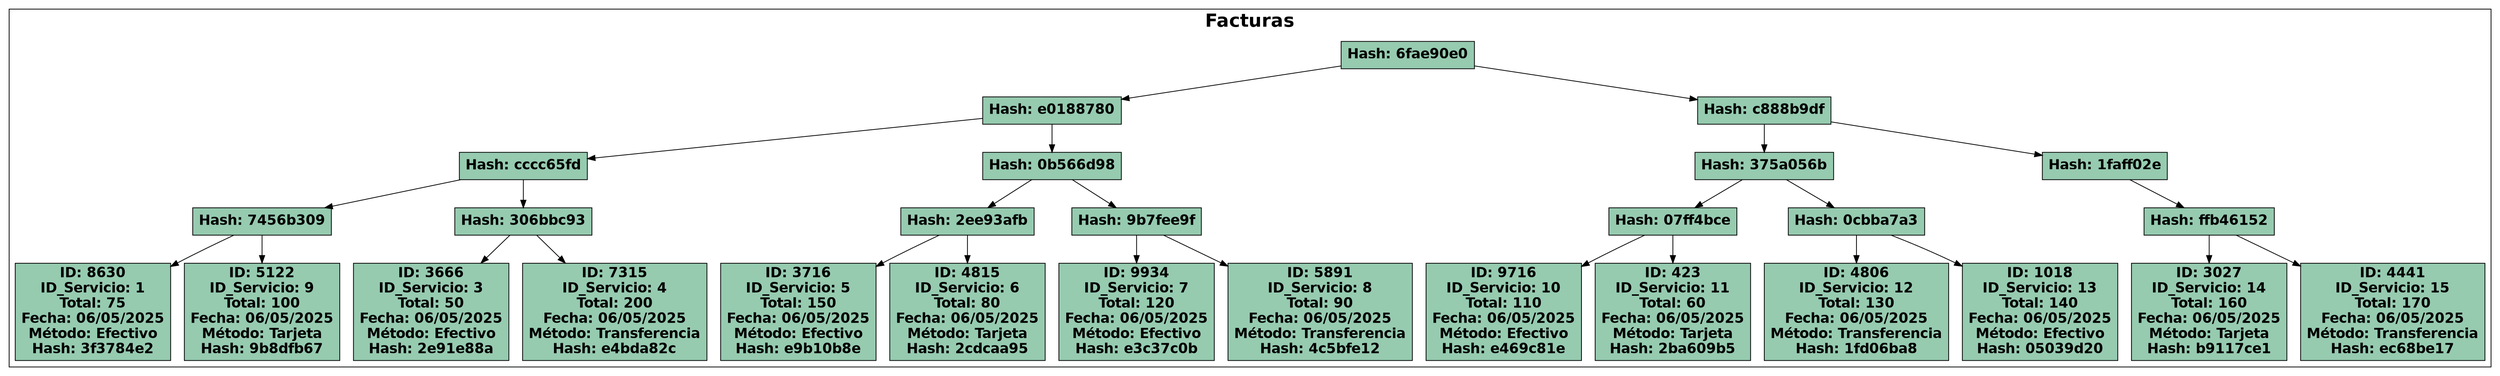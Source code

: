 digraph MerkleTree {
  node [shape=record];
  graph [rankdir=TB];
  subgraph cluster_0 {
    label="Facturas";
    labelloc = "t";
    fontsize = 24;
    fontname = "Helvetica-Bold";
  node0 [label="Hash: 6fae90e0" style="filled" fillcolor="#96cbb0" fontname="Helvetica-Bold" fontsize = 18];
  node0 -> node1;
  node1 [label="Hash: e0188780" style="filled" fillcolor="#96cbb0" fontname="Helvetica-Bold" fontsize = 18];
  node1 -> node2;
  node2 [label="Hash: cccc65fd" style="filled" fillcolor="#96cbb0" fontname="Helvetica-Bold" fontsize = 18];
  node2 -> node3;
  node3 [label="Hash: 7456b309" style="filled" fillcolor="#96cbb0" fontname="Helvetica-Bold" fontsize = 18];
  node3 -> node4;
  node4 [label="ID: 8630\nID_Servicio: 1\nTotal: 75\nFecha: 06/05/2025\nMétodo: Efectivo\nHash: 3f3784e2  " style="filled" fillcolor="#96cbb0" fontname="Helvetica-Bold" fontsize = 18];
  node3 -> node5;
  node5 [label="ID: 5122\nID_Servicio: 9\nTotal: 100\nFecha: 06/05/2025\nMétodo: Tarjeta\nHash: 9b8dfb67  " style="filled" fillcolor="#96cbb0" fontname="Helvetica-Bold" fontsize = 18];
  node2 -> node6;
  node6 [label="Hash: 306bbc93" style="filled" fillcolor="#96cbb0" fontname="Helvetica-Bold" fontsize = 18];
  node6 -> node7;
  node7 [label="ID: 3666\nID_Servicio: 3\nTotal: 50\nFecha: 06/05/2025\nMétodo: Efectivo\nHash: 2e91e88a  " style="filled" fillcolor="#96cbb0" fontname="Helvetica-Bold" fontsize = 18];
  node6 -> node8;
  node8 [label="ID: 7315\nID_Servicio: 4\nTotal: 200\nFecha: 06/05/2025\nMétodo: Transferencia\nHash: e4bda82c  " style="filled" fillcolor="#96cbb0" fontname="Helvetica-Bold" fontsize = 18];
  node1 -> node9;
  node9 [label="Hash: 0b566d98" style="filled" fillcolor="#96cbb0" fontname="Helvetica-Bold" fontsize = 18];
  node9 -> node10;
  node10 [label="Hash: 2ee93afb" style="filled" fillcolor="#96cbb0" fontname="Helvetica-Bold" fontsize = 18];
  node10 -> node11;
  node11 [label="ID: 3716\nID_Servicio: 5\nTotal: 150\nFecha: 06/05/2025\nMétodo: Efectivo\nHash: e9b10b8e  " style="filled" fillcolor="#96cbb0" fontname="Helvetica-Bold" fontsize = 18];
  node10 -> node12;
  node12 [label="ID: 4815\nID_Servicio: 6\nTotal: 80\nFecha: 06/05/2025\nMétodo: Tarjeta\nHash: 2cdcaa95  " style="filled" fillcolor="#96cbb0" fontname="Helvetica-Bold" fontsize = 18];
  node9 -> node13;
  node13 [label="Hash: 9b7fee9f" style="filled" fillcolor="#96cbb0" fontname="Helvetica-Bold" fontsize = 18];
  node13 -> node14;
  node14 [label="ID: 9934\nID_Servicio: 7\nTotal: 120\nFecha: 06/05/2025\nMétodo: Efectivo\nHash: e3c37c0b  " style="filled" fillcolor="#96cbb0" fontname="Helvetica-Bold" fontsize = 18];
  node13 -> node15;
  node15 [label="ID: 5891\nID_Servicio: 8\nTotal: 90\nFecha: 06/05/2025\nMétodo: Transferencia\nHash: 4c5bfe12  " style="filled" fillcolor="#96cbb0" fontname="Helvetica-Bold" fontsize = 18];
  node0 -> node16;
  node16 [label="Hash: c888b9df" style="filled" fillcolor="#96cbb0" fontname="Helvetica-Bold" fontsize = 18];
  node16 -> node17;
  node17 [label="Hash: 375a056b" style="filled" fillcolor="#96cbb0" fontname="Helvetica-Bold" fontsize = 18];
  node17 -> node18;
  node18 [label="Hash: 07ff4bce" style="filled" fillcolor="#96cbb0" fontname="Helvetica-Bold" fontsize = 18];
  node18 -> node19;
  node19 [label="ID: 9716\nID_Servicio: 10\nTotal: 110\nFecha: 06/05/2025\nMétodo: Efectivo\nHash: e469c81e  " style="filled" fillcolor="#96cbb0" fontname="Helvetica-Bold" fontsize = 18];
  node18 -> node20;
  node20 [label="ID: 423\nID_Servicio: 11\nTotal: 60\nFecha: 06/05/2025\nMétodo: Tarjeta\nHash: 2ba609b5  " style="filled" fillcolor="#96cbb0" fontname="Helvetica-Bold" fontsize = 18];
  node17 -> node21;
  node21 [label="Hash: 0cbba7a3" style="filled" fillcolor="#96cbb0" fontname="Helvetica-Bold" fontsize = 18];
  node21 -> node22;
  node22 [label="ID: 4806\nID_Servicio: 12\nTotal: 130\nFecha: 06/05/2025\nMétodo: Transferencia\nHash: 1fd06ba8  " style="filled" fillcolor="#96cbb0" fontname="Helvetica-Bold" fontsize = 18];
  node21 -> node23;
  node23 [label="ID: 1018\nID_Servicio: 13\nTotal: 140\nFecha: 06/05/2025\nMétodo: Efectivo\nHash: 05039d20  " style="filled" fillcolor="#96cbb0" fontname="Helvetica-Bold" fontsize = 18];
  node16 -> node24;
  node24 [label="Hash: 1faff02e" style="filled" fillcolor="#96cbb0" fontname="Helvetica-Bold" fontsize = 18];
  node24 -> node25;
  node25 [label="Hash: ffb46152" style="filled" fillcolor="#96cbb0" fontname="Helvetica-Bold" fontsize = 18];
  node25 -> node26;
  node26 [label="ID: 3027\nID_Servicio: 14\nTotal: 160\nFecha: 06/05/2025\nMétodo: Tarjeta\nHash: b9117ce1  " style="filled" fillcolor="#96cbb0" fontname="Helvetica-Bold" fontsize = 18];
  node25 -> node27;
  node27 [label="ID: 4441\nID_Servicio: 15\nTotal: 170\nFecha: 06/05/2025\nMétodo: Transferencia\nHash: ec68be17  " style="filled" fillcolor="#96cbb0" fontname="Helvetica-Bold" fontsize = 18];
  }
}
